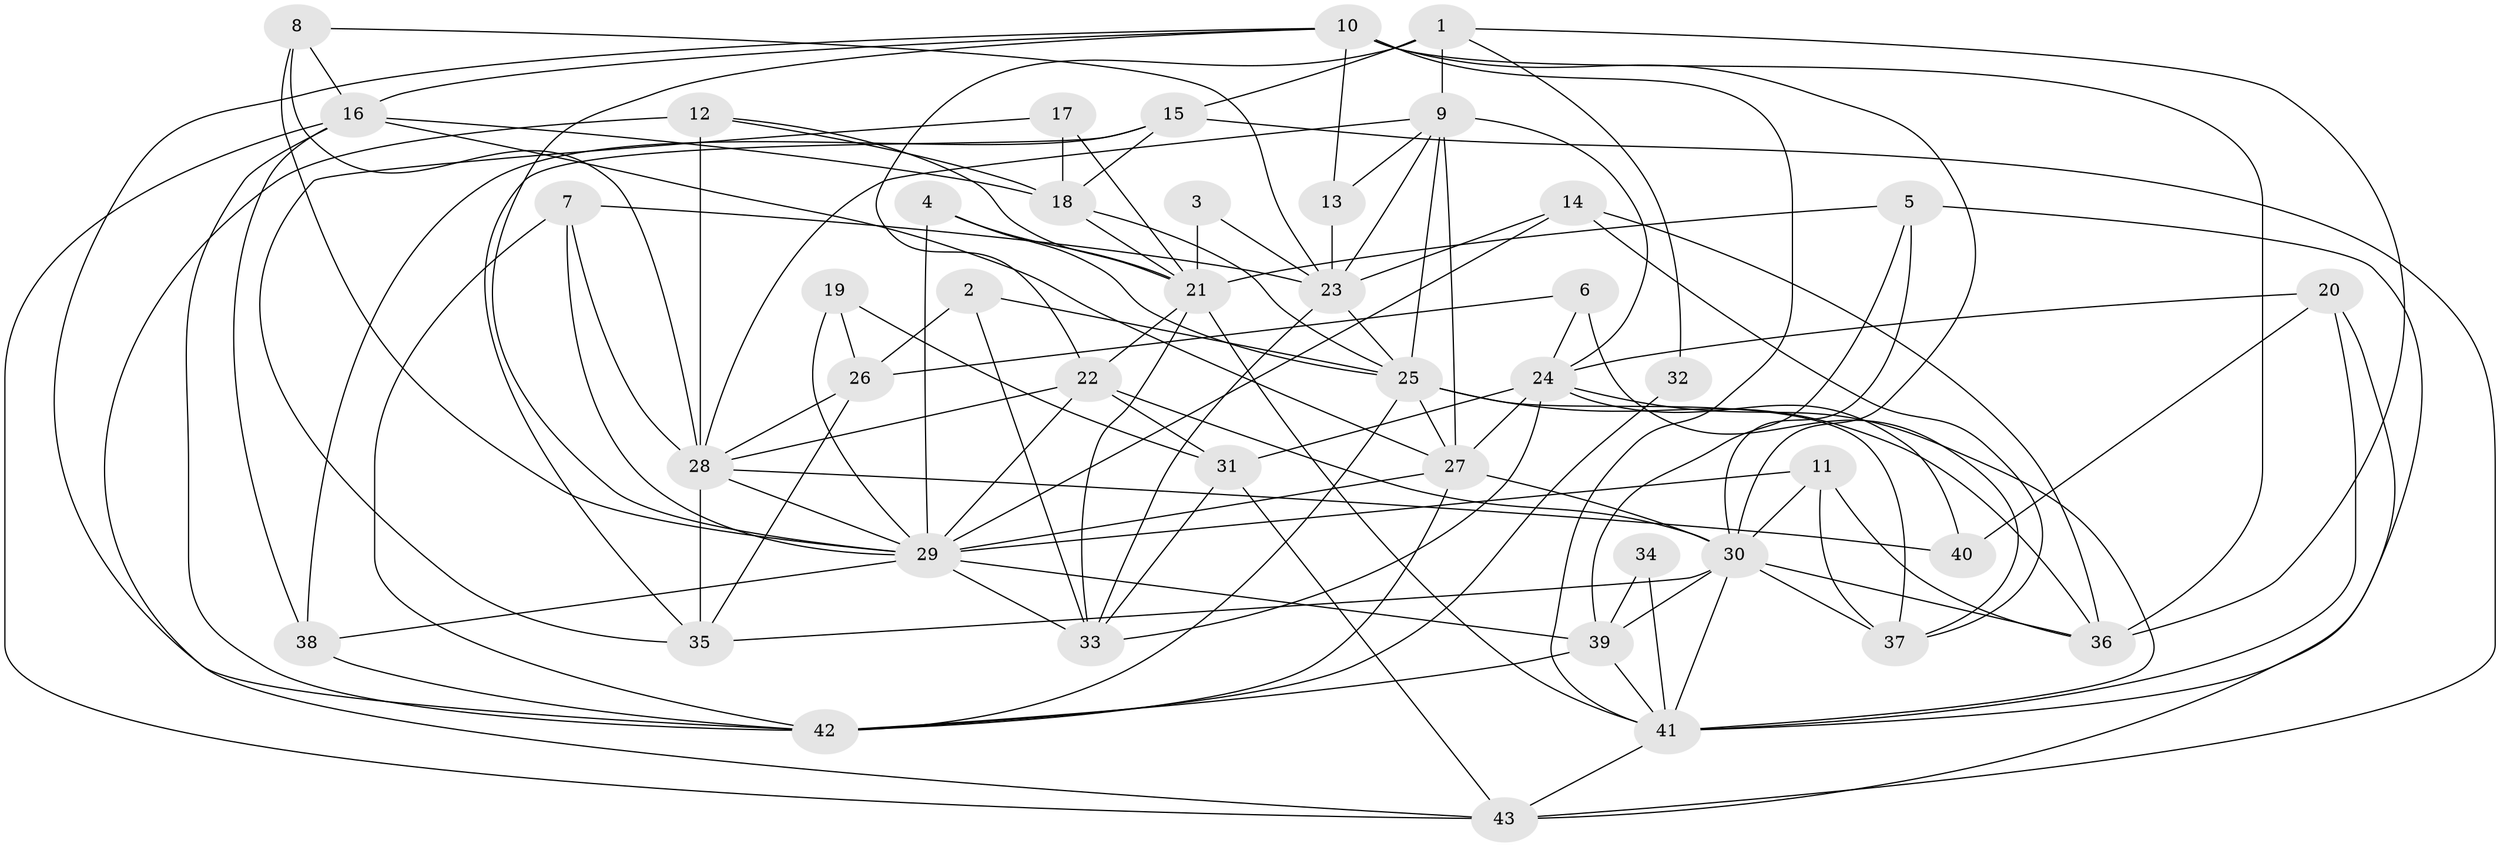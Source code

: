// original degree distribution, {2: 0.11627906976744186, 3: 0.27906976744186046, 5: 0.2441860465116279, 4: 0.2441860465116279, 6: 0.09302325581395349, 8: 0.011627906976744186, 7: 0.011627906976744186}
// Generated by graph-tools (version 1.1) at 2025/50/03/09/25 03:50:03]
// undirected, 43 vertices, 118 edges
graph export_dot {
graph [start="1"]
  node [color=gray90,style=filled];
  1;
  2;
  3;
  4;
  5;
  6;
  7;
  8;
  9;
  10;
  11;
  12;
  13;
  14;
  15;
  16;
  17;
  18;
  19;
  20;
  21;
  22;
  23;
  24;
  25;
  26;
  27;
  28;
  29;
  30;
  31;
  32;
  33;
  34;
  35;
  36;
  37;
  38;
  39;
  40;
  41;
  42;
  43;
  1 -- 9 [weight=1.0];
  1 -- 15 [weight=2.0];
  1 -- 22 [weight=1.0];
  1 -- 32 [weight=1.0];
  1 -- 36 [weight=2.0];
  2 -- 25 [weight=1.0];
  2 -- 26 [weight=1.0];
  2 -- 33 [weight=1.0];
  3 -- 21 [weight=1.0];
  3 -- 23 [weight=1.0];
  4 -- 21 [weight=1.0];
  4 -- 25 [weight=1.0];
  4 -- 29 [weight=1.0];
  5 -- 21 [weight=1.0];
  5 -- 30 [weight=1.0];
  5 -- 39 [weight=1.0];
  5 -- 41 [weight=1.0];
  6 -- 24 [weight=1.0];
  6 -- 26 [weight=1.0];
  6 -- 37 [weight=1.0];
  7 -- 23 [weight=1.0];
  7 -- 28 [weight=1.0];
  7 -- 29 [weight=1.0];
  7 -- 42 [weight=1.0];
  8 -- 16 [weight=1.0];
  8 -- 23 [weight=1.0];
  8 -- 28 [weight=1.0];
  8 -- 29 [weight=1.0];
  9 -- 13 [weight=1.0];
  9 -- 23 [weight=1.0];
  9 -- 24 [weight=1.0];
  9 -- 25 [weight=1.0];
  9 -- 27 [weight=1.0];
  9 -- 28 [weight=1.0];
  10 -- 13 [weight=1.0];
  10 -- 16 [weight=1.0];
  10 -- 29 [weight=1.0];
  10 -- 30 [weight=1.0];
  10 -- 36 [weight=2.0];
  10 -- 41 [weight=1.0];
  10 -- 42 [weight=1.0];
  11 -- 29 [weight=1.0];
  11 -- 30 [weight=1.0];
  11 -- 36 [weight=1.0];
  11 -- 37 [weight=1.0];
  12 -- 18 [weight=1.0];
  12 -- 21 [weight=1.0];
  12 -- 28 [weight=1.0];
  12 -- 43 [weight=1.0];
  13 -- 23 [weight=1.0];
  14 -- 23 [weight=1.0];
  14 -- 29 [weight=1.0];
  14 -- 36 [weight=1.0];
  14 -- 37 [weight=1.0];
  15 -- 18 [weight=1.0];
  15 -- 35 [weight=1.0];
  15 -- 38 [weight=1.0];
  15 -- 43 [weight=1.0];
  16 -- 18 [weight=1.0];
  16 -- 27 [weight=1.0];
  16 -- 38 [weight=1.0];
  16 -- 42 [weight=1.0];
  16 -- 43 [weight=1.0];
  17 -- 18 [weight=1.0];
  17 -- 21 [weight=1.0];
  17 -- 35 [weight=1.0];
  18 -- 21 [weight=1.0];
  18 -- 25 [weight=1.0];
  19 -- 26 [weight=1.0];
  19 -- 29 [weight=1.0];
  19 -- 31 [weight=1.0];
  20 -- 24 [weight=1.0];
  20 -- 40 [weight=1.0];
  20 -- 41 [weight=1.0];
  20 -- 43 [weight=1.0];
  21 -- 22 [weight=1.0];
  21 -- 33 [weight=1.0];
  21 -- 41 [weight=1.0];
  22 -- 28 [weight=1.0];
  22 -- 29 [weight=1.0];
  22 -- 30 [weight=1.0];
  22 -- 31 [weight=1.0];
  23 -- 25 [weight=1.0];
  23 -- 33 [weight=1.0];
  24 -- 27 [weight=1.0];
  24 -- 31 [weight=1.0];
  24 -- 33 [weight=1.0];
  24 -- 40 [weight=1.0];
  24 -- 41 [weight=1.0];
  25 -- 27 [weight=1.0];
  25 -- 36 [weight=1.0];
  25 -- 37 [weight=1.0];
  25 -- 42 [weight=1.0];
  26 -- 28 [weight=1.0];
  26 -- 35 [weight=1.0];
  27 -- 29 [weight=1.0];
  27 -- 30 [weight=1.0];
  27 -- 42 [weight=1.0];
  28 -- 29 [weight=1.0];
  28 -- 35 [weight=1.0];
  28 -- 40 [weight=1.0];
  29 -- 33 [weight=1.0];
  29 -- 38 [weight=1.0];
  29 -- 39 [weight=1.0];
  30 -- 35 [weight=1.0];
  30 -- 36 [weight=1.0];
  30 -- 37 [weight=1.0];
  30 -- 39 [weight=1.0];
  30 -- 41 [weight=1.0];
  31 -- 33 [weight=1.0];
  31 -- 43 [weight=1.0];
  32 -- 42 [weight=1.0];
  34 -- 39 [weight=1.0];
  34 -- 41 [weight=1.0];
  38 -- 42 [weight=1.0];
  39 -- 41 [weight=1.0];
  39 -- 42 [weight=1.0];
  41 -- 43 [weight=1.0];
}
